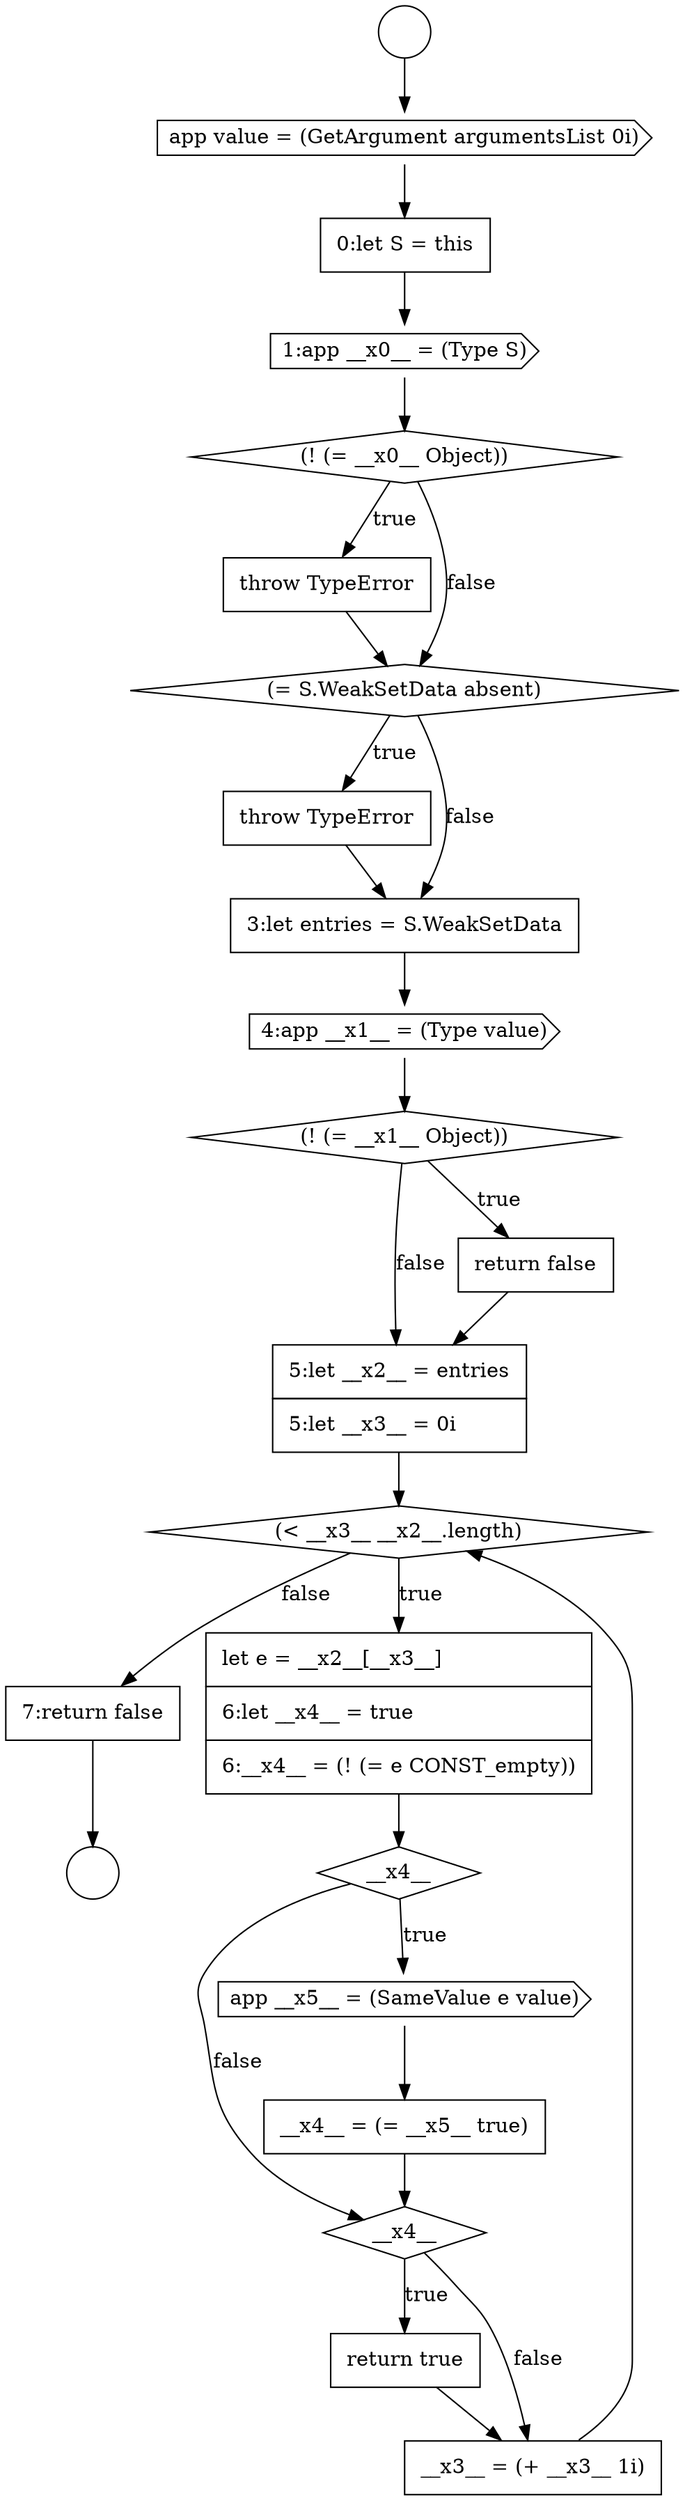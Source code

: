 digraph {
  node16137 [shape=circle label=" " color="black" fillcolor="white" style=filled]
  node16156 [shape=none, margin=0, label=<<font color="black">
    <table border="0" cellborder="1" cellspacing="0" cellpadding="10">
      <tr><td align="left">return true</td></tr>
    </table>
  </font>> color="black" fillcolor="white" style=filled]
  node16150 [shape=diamond, label=<<font color="black">(&lt; __x3__ __x2__.length)</font>> color="black" fillcolor="white" style=filled]
  node16146 [shape=cds, label=<<font color="black">4:app __x1__ = (Type value)</font>> color="black" fillcolor="white" style=filled]
  node16136 [shape=circle label=" " color="black" fillcolor="white" style=filled]
  node16155 [shape=diamond, label=<<font color="black">__x4__</font>> color="black" fillcolor="white" style=filled]
  node16140 [shape=cds, label=<<font color="black">1:app __x0__ = (Type S)</font>> color="black" fillcolor="white" style=filled]
  node16144 [shape=none, margin=0, label=<<font color="black">
    <table border="0" cellborder="1" cellspacing="0" cellpadding="10">
      <tr><td align="left">throw TypeError</td></tr>
    </table>
  </font>> color="black" fillcolor="white" style=filled]
  node16147 [shape=diamond, label=<<font color="black">(! (= __x1__ Object))</font>> color="black" fillcolor="white" style=filled]
  node16152 [shape=diamond, label=<<font color="black">__x4__</font>> color="black" fillcolor="white" style=filled]
  node16154 [shape=none, margin=0, label=<<font color="black">
    <table border="0" cellborder="1" cellspacing="0" cellpadding="10">
      <tr><td align="left">__x4__ = (= __x5__ true)</td></tr>
    </table>
  </font>> color="black" fillcolor="white" style=filled]
  node16139 [shape=none, margin=0, label=<<font color="black">
    <table border="0" cellborder="1" cellspacing="0" cellpadding="10">
      <tr><td align="left">0:let S = this</td></tr>
    </table>
  </font>> color="black" fillcolor="white" style=filled]
  node16158 [shape=none, margin=0, label=<<font color="black">
    <table border="0" cellborder="1" cellspacing="0" cellpadding="10">
      <tr><td align="left">7:return false</td></tr>
    </table>
  </font>> color="black" fillcolor="white" style=filled]
  node16138 [shape=cds, label=<<font color="black">app value = (GetArgument argumentsList 0i)</font>> color="black" fillcolor="white" style=filled]
  node16153 [shape=cds, label=<<font color="black">app __x5__ = (SameValue e value)</font>> color="black" fillcolor="white" style=filled]
  node16149 [shape=none, margin=0, label=<<font color="black">
    <table border="0" cellborder="1" cellspacing="0" cellpadding="10">
      <tr><td align="left">5:let __x2__ = entries</td></tr>
      <tr><td align="left">5:let __x3__ = 0i</td></tr>
    </table>
  </font>> color="black" fillcolor="white" style=filled]
  node16145 [shape=none, margin=0, label=<<font color="black">
    <table border="0" cellborder="1" cellspacing="0" cellpadding="10">
      <tr><td align="left">3:let entries = S.WeakSetData</td></tr>
    </table>
  </font>> color="black" fillcolor="white" style=filled]
  node16142 [shape=none, margin=0, label=<<font color="black">
    <table border="0" cellborder="1" cellspacing="0" cellpadding="10">
      <tr><td align="left">throw TypeError</td></tr>
    </table>
  </font>> color="black" fillcolor="white" style=filled]
  node16157 [shape=none, margin=0, label=<<font color="black">
    <table border="0" cellborder="1" cellspacing="0" cellpadding="10">
      <tr><td align="left">__x3__ = (+ __x3__ 1i)</td></tr>
    </table>
  </font>> color="black" fillcolor="white" style=filled]
  node16141 [shape=diamond, label=<<font color="black">(! (= __x0__ Object))</font>> color="black" fillcolor="white" style=filled]
  node16151 [shape=none, margin=0, label=<<font color="black">
    <table border="0" cellborder="1" cellspacing="0" cellpadding="10">
      <tr><td align="left">let e = __x2__[__x3__]</td></tr>
      <tr><td align="left">6:let __x4__ = true</td></tr>
      <tr><td align="left">6:__x4__ = (! (= e CONST_empty))</td></tr>
    </table>
  </font>> color="black" fillcolor="white" style=filled]
  node16143 [shape=diamond, label=<<font color="black">(= S.WeakSetData absent)</font>> color="black" fillcolor="white" style=filled]
  node16148 [shape=none, margin=0, label=<<font color="black">
    <table border="0" cellborder="1" cellspacing="0" cellpadding="10">
      <tr><td align="left">return false</td></tr>
    </table>
  </font>> color="black" fillcolor="white" style=filled]
  node16152 -> node16153 [label=<<font color="black">true</font>> color="black"]
  node16152 -> node16155 [label=<<font color="black">false</font>> color="black"]
  node16142 -> node16143 [ color="black"]
  node16141 -> node16142 [label=<<font color="black">true</font>> color="black"]
  node16141 -> node16143 [label=<<font color="black">false</font>> color="black"]
  node16155 -> node16156 [label=<<font color="black">true</font>> color="black"]
  node16155 -> node16157 [label=<<font color="black">false</font>> color="black"]
  node16158 -> node16137 [ color="black"]
  node16150 -> node16151 [label=<<font color="black">true</font>> color="black"]
  node16150 -> node16158 [label=<<font color="black">false</font>> color="black"]
  node16145 -> node16146 [ color="black"]
  node16140 -> node16141 [ color="black"]
  node16144 -> node16145 [ color="black"]
  node16151 -> node16152 [ color="black"]
  node16146 -> node16147 [ color="black"]
  node16156 -> node16157 [ color="black"]
  node16138 -> node16139 [ color="black"]
  node16153 -> node16154 [ color="black"]
  node16147 -> node16148 [label=<<font color="black">true</font>> color="black"]
  node16147 -> node16149 [label=<<font color="black">false</font>> color="black"]
  node16149 -> node16150 [ color="black"]
  node16139 -> node16140 [ color="black"]
  node16157 -> node16150 [ color="black"]
  node16136 -> node16138 [ color="black"]
  node16154 -> node16155 [ color="black"]
  node16148 -> node16149 [ color="black"]
  node16143 -> node16144 [label=<<font color="black">true</font>> color="black"]
  node16143 -> node16145 [label=<<font color="black">false</font>> color="black"]
}

